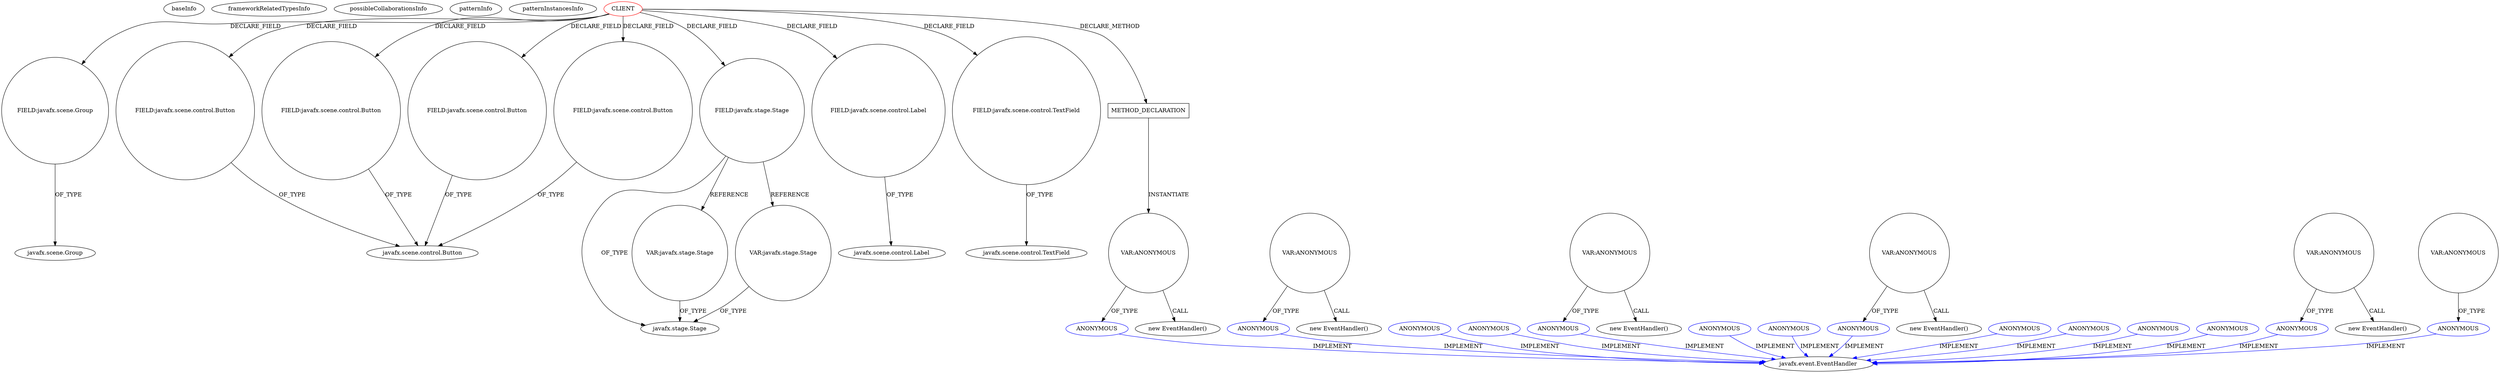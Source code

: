 digraph {
baseInfo[graphId=1426,category="pattern",isAnonymous=false,possibleRelation=false]
frameworkRelatedTypesInfo[]
possibleCollaborationsInfo[]
patternInfo[frequency=2.0,patternRootClient=0]
patternInstancesInfo[0="joelburget-miftiwac~/joelburget-miftiwac/miftiwac-master/src/Dynamic_page.java~Dynamic_page~3333",1="didygo-gce-display~/didygo-gce-display/gce-display-master/src/proto1/DashBoard.java~DashBoard~2407"]
28[label="FIELD:javafx.scene.Group",vertexType="FIELD_DECLARATION",isFrameworkType=false,shape=circle]
0[label="CLIENT",vertexType="ROOT_CLIENT_CLASS_DECLARATION",isFrameworkType=false,color=red]
62[label="FIELD:javafx.scene.control.Button",vertexType="FIELD_DECLARATION",isFrameworkType=false,shape=circle]
72[label="FIELD:javafx.scene.control.Button",vertexType="FIELD_DECLARATION",isFrameworkType=false,shape=circle]
30[label="FIELD:javafx.scene.control.Button",vertexType="FIELD_DECLARATION",isFrameworkType=false,shape=circle]
12[label="FIELD:javafx.scene.control.Button",vertexType="FIELD_DECLARATION",isFrameworkType=false,shape=circle]
70[label="FIELD:javafx.stage.Stage",vertexType="FIELD_DECLARATION",isFrameworkType=false,shape=circle]
18[label="FIELD:javafx.scene.control.Label",vertexType="FIELD_DECLARATION",isFrameworkType=false,shape=circle]
19[label="javafx.scene.control.Label",vertexType="FRAMEWORK_CLASS_TYPE",isFrameworkType=false]
13[label="javafx.scene.control.Button",vertexType="FRAMEWORK_CLASS_TYPE",isFrameworkType=false]
29[label="javafx.scene.Group",vertexType="FRAMEWORK_CLASS_TYPE",isFrameworkType=false]
48[label="FIELD:javafx.scene.control.TextField",vertexType="FIELD_DECLARATION",isFrameworkType=false,shape=circle]
71[label="javafx.stage.Stage",vertexType="FRAMEWORK_CLASS_TYPE",isFrameworkType=false]
1149[label="VAR:javafx.stage.Stage",vertexType="VARIABLE_EXPRESION",isFrameworkType=false,shape=circle]
709[label="VAR:javafx.stage.Stage",vertexType="VARIABLE_EXPRESION",isFrameworkType=false,shape=circle]
7[label="javafx.scene.control.TextField",vertexType="FRAMEWORK_CLASS_TYPE",isFrameworkType=false]
1152[label="METHOD_DECLARATION",vertexType="CLIENT_METHOD_DECLARATION",isFrameworkType=false,shape=box]
1173[label="VAR:ANONYMOUS",vertexType="VARIABLE_EXPRESION",isFrameworkType=false,shape=circle]
1174[label="ANONYMOUS",vertexType="REFERENCE_ANONYMOUS_DECLARATION",isFrameworkType=false,color=blue]
1172[label="new EventHandler()",vertexType="CONSTRUCTOR_CALL",isFrameworkType=false]
697[label="javafx.event.EventHandler",vertexType="FRAMEWORK_INTERFACE_TYPE",isFrameworkType=false]
769[label="ANONYMOUS",vertexType="REFERENCE_ANONYMOUS_DECLARATION",isFrameworkType=false,color=blue]
1147[label="ANONYMOUS",vertexType="REFERENCE_ANONYMOUS_DECLARATION",isFrameworkType=false,color=blue]
724[label="ANONYMOUS",vertexType="REFERENCE_ANONYMOUS_DECLARATION",isFrameworkType=false,color=blue]
777[label="ANONYMOUS",vertexType="REFERENCE_ANONYMOUS_DECLARATION",isFrameworkType=false,color=blue]
1112[label="ANONYMOUS",vertexType="REFERENCE_ANONYMOUS_DECLARATION",isFrameworkType=false,color=blue]
1038[label="ANONYMOUS",vertexType="REFERENCE_ANONYMOUS_DECLARATION",isFrameworkType=false,color=blue]
1121[label="ANONYMOUS",vertexType="REFERENCE_ANONYMOUS_DECLARATION",isFrameworkType=false,color=blue]
1099[label="ANONYMOUS",vertexType="REFERENCE_ANONYMOUS_DECLARATION",isFrameworkType=false,color=blue]
1163[label="ANONYMOUS",vertexType="REFERENCE_ANONYMOUS_DECLARATION",isFrameworkType=false,color=blue]
717[label="ANONYMOUS",vertexType="REFERENCE_ANONYMOUS_DECLARATION",isFrameworkType=false,color=blue]
814[label="ANONYMOUS",vertexType="REFERENCE_ANONYMOUS_DECLARATION",isFrameworkType=false,color=blue]
1085[label="ANONYMOUS",vertexType="REFERENCE_ANONYMOUS_DECLARATION",isFrameworkType=false,color=blue]
1134[label="ANONYMOUS",vertexType="REFERENCE_ANONYMOUS_DECLARATION",isFrameworkType=false,color=blue]
768[label="VAR:ANONYMOUS",vertexType="VARIABLE_EXPRESION",isFrameworkType=false,shape=circle]
767[label="new EventHandler()",vertexType="CONSTRUCTOR_CALL",isFrameworkType=false]
776[label="VAR:ANONYMOUS",vertexType="VARIABLE_EXPRESION",isFrameworkType=false,shape=circle]
775[label="new EventHandler()",vertexType="CONSTRUCTOR_CALL",isFrameworkType=false]
1120[label="VAR:ANONYMOUS",vertexType="VARIABLE_EXPRESION",isFrameworkType=false,shape=circle]
1119[label="new EventHandler()",vertexType="CONSTRUCTOR_CALL",isFrameworkType=false]
1084[label="VAR:ANONYMOUS",vertexType="VARIABLE_EXPRESION",isFrameworkType=false,shape=circle]
1083[label="new EventHandler()",vertexType="CONSTRUCTOR_CALL",isFrameworkType=false]
1133[label="VAR:ANONYMOUS",vertexType="VARIABLE_EXPRESION",isFrameworkType=false,shape=circle]
1038->697[label="IMPLEMENT",color=blue]
0->18[label="DECLARE_FIELD"]
1120->1121[label="OF_TYPE"]
0->48[label="DECLARE_FIELD"]
0->1152[label="DECLARE_METHOD"]
70->71[label="OF_TYPE"]
768->767[label="CALL"]
724->697[label="IMPLEMENT",color=blue]
0->30[label="DECLARE_FIELD"]
0->72[label="DECLARE_FIELD"]
70->1149[label="REFERENCE"]
1084->1083[label="CALL"]
0->70[label="DECLARE_FIELD"]
30->13[label="OF_TYPE"]
1174->697[label="IMPLEMENT",color=blue]
48->7[label="OF_TYPE"]
1147->697[label="IMPLEMENT",color=blue]
777->697[label="IMPLEMENT",color=blue]
814->697[label="IMPLEMENT",color=blue]
18->19[label="OF_TYPE"]
1085->697[label="IMPLEMENT",color=blue]
1121->697[label="IMPLEMENT",color=blue]
1152->1173[label="INSTANTIATE"]
1133->1134[label="OF_TYPE"]
0->28[label="DECLARE_FIELD"]
1099->697[label="IMPLEMENT",color=blue]
28->29[label="OF_TYPE"]
0->62[label="DECLARE_FIELD"]
0->12[label="DECLARE_FIELD"]
769->697[label="IMPLEMENT",color=blue]
776->777[label="OF_TYPE"]
62->13[label="OF_TYPE"]
1134->697[label="IMPLEMENT",color=blue]
1149->71[label="OF_TYPE"]
1173->1172[label="CALL"]
717->697[label="IMPLEMENT",color=blue]
768->769[label="OF_TYPE"]
1120->1119[label="CALL"]
1084->1085[label="OF_TYPE"]
709->71[label="OF_TYPE"]
1163->697[label="IMPLEMENT",color=blue]
70->709[label="REFERENCE"]
1173->1174[label="OF_TYPE"]
72->13[label="OF_TYPE"]
776->775[label="CALL"]
1112->697[label="IMPLEMENT",color=blue]
12->13[label="OF_TYPE"]
}
